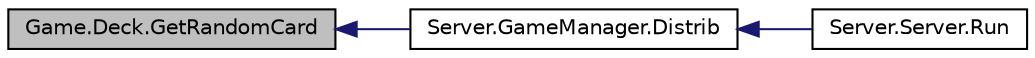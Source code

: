 digraph "Game.Deck.GetRandomCard"
{
  edge [fontname="Helvetica",fontsize="10",labelfontname="Helvetica",labelfontsize="10"];
  node [fontname="Helvetica",fontsize="10",shape=record];
  rankdir="LR";
  Node24 [label="Game.Deck.GetRandomCard",height=0.2,width=0.4,color="black", fillcolor="grey75", style="filled", fontcolor="black"];
  Node24 -> Node25 [dir="back",color="midnightblue",fontsize="10",style="solid"];
  Node25 [label="Server.GameManager.Distrib",height=0.2,width=0.4,color="black", fillcolor="white", style="filled",URL="$class_server_1_1_game_manager.html#abe3cba330255ade16dfadbf6d2bcbed7"];
  Node25 -> Node26 [dir="back",color="midnightblue",fontsize="10",style="solid"];
  Node26 [label="Server.Server.Run",height=0.2,width=0.4,color="black", fillcolor="white", style="filled",URL="$class_server_1_1_server.html#a40d5db9d850120c06889f827e8ce259a"];
}
